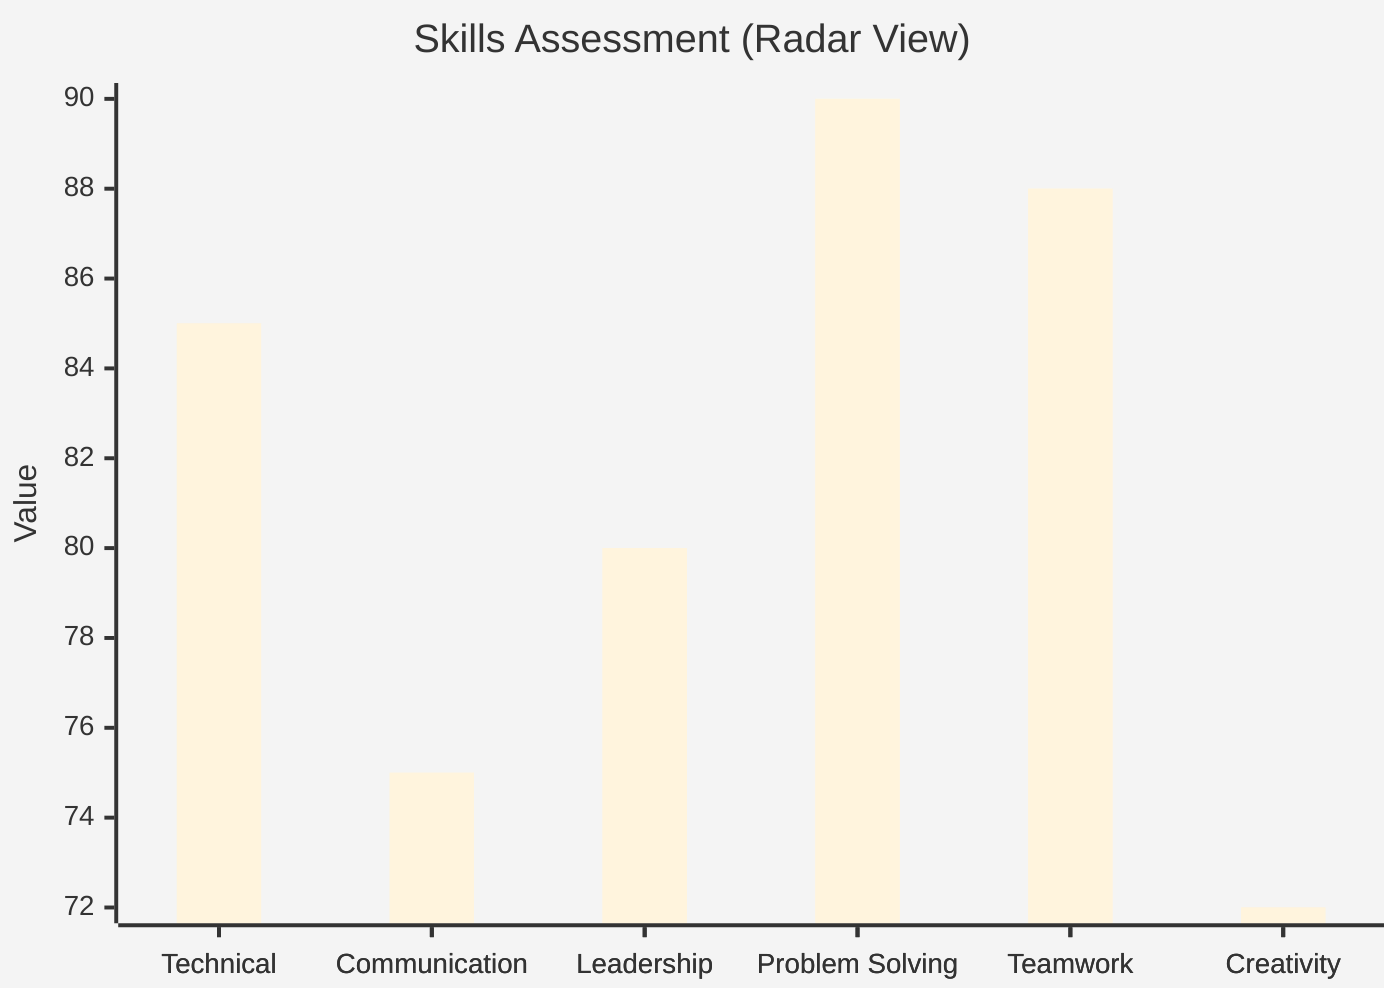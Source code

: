 %%{init: {'theme':'base'}}%%
xychart-beta
    title "Skills Assessment (Radar View)"
    x-axis ["Technical", "Communication", "Leadership", "Problem Solving", "Teamwork", "Creativity", "Technical", "Communication", "Leadership", "Problem Solving", "Teamwork", "Creativity"]
    y-axis "Value"
    bar [85, 75, 80, 90, 88, 72, 85, 75, 80, 90, 88, 72]